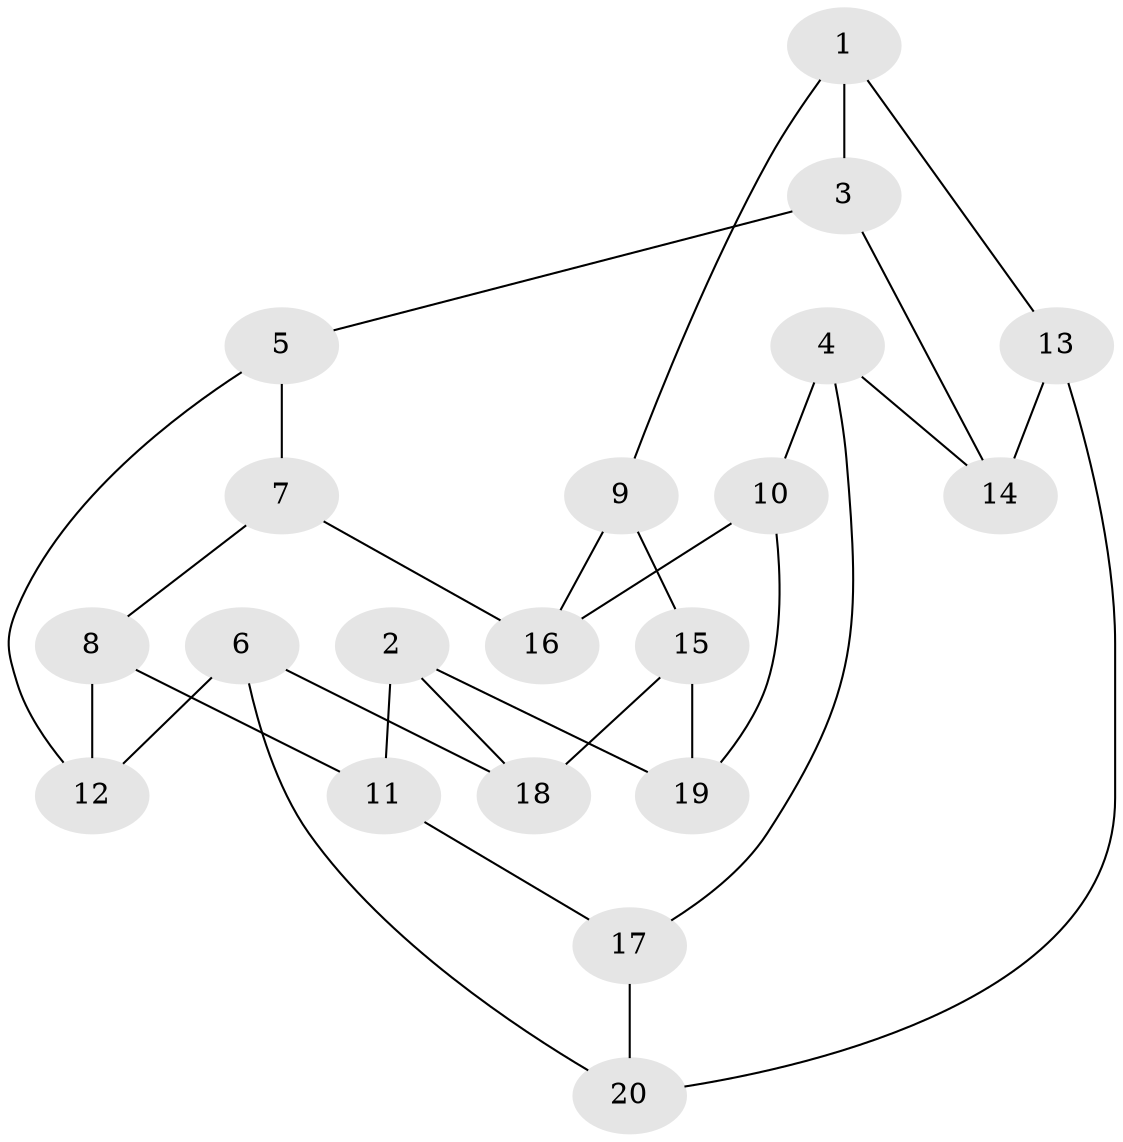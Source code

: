 // Generated by graph-tools (version 1.1) at 2025/46/02/15/25 05:46:28]
// undirected, 20 vertices, 30 edges
graph export_dot {
graph [start="1"]
  node [color=gray90,style=filled];
  1;
  2;
  3;
  4;
  5;
  6;
  7;
  8;
  9;
  10;
  11;
  12;
  13;
  14;
  15;
  16;
  17;
  18;
  19;
  20;
  1 -- 13;
  1 -- 3;
  1 -- 9;
  2 -- 18;
  2 -- 11;
  2 -- 19;
  3 -- 14;
  3 -- 5;
  4 -- 14;
  4 -- 10;
  4 -- 17;
  5 -- 12;
  5 -- 7;
  6 -- 12;
  6 -- 18;
  6 -- 20;
  7 -- 8;
  7 -- 16;
  8 -- 11;
  8 -- 12;
  9 -- 15;
  9 -- 16;
  10 -- 19;
  10 -- 16;
  11 -- 17;
  13 -- 14;
  13 -- 20;
  15 -- 18;
  15 -- 19;
  17 -- 20;
}
